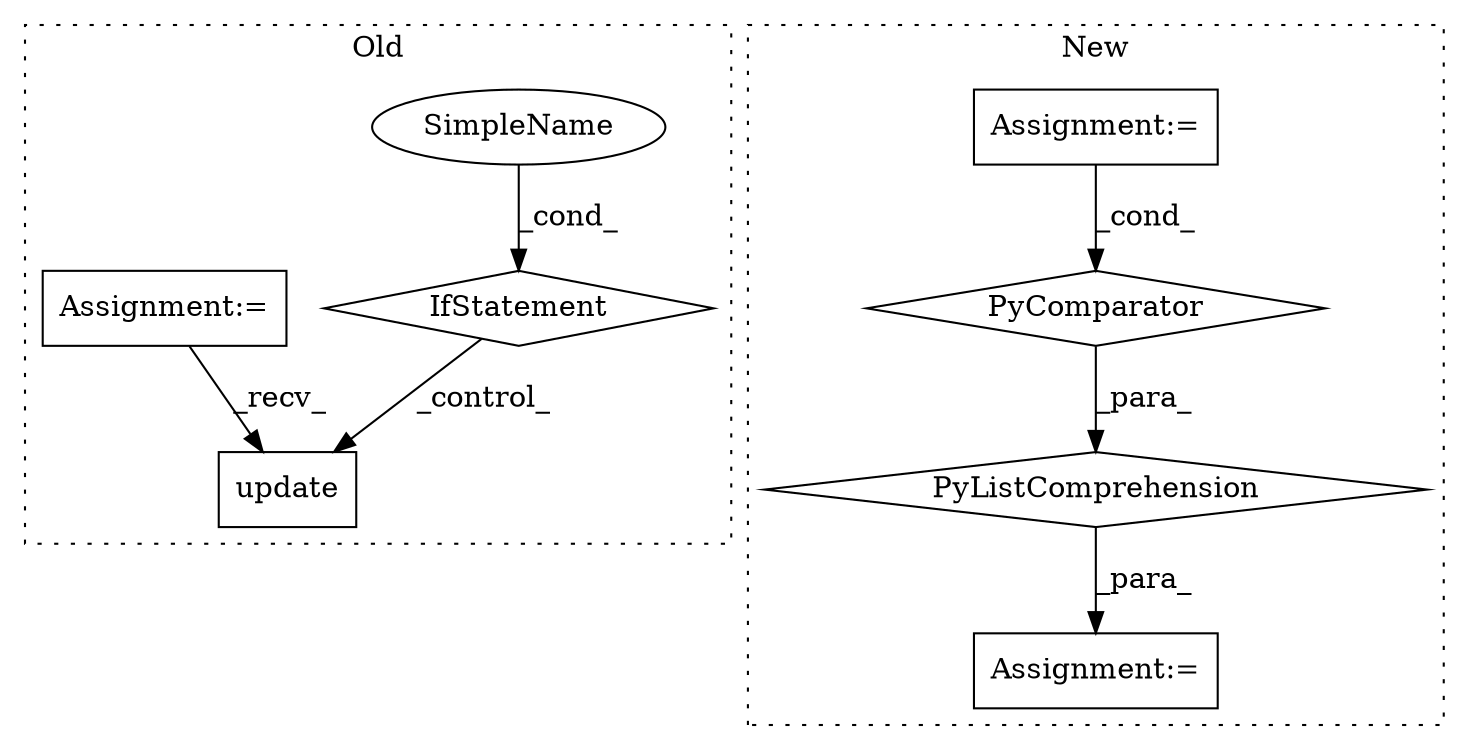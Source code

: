 digraph G {
subgraph cluster0 {
1 [label="update" a="32" s="3719,3747" l="7,1" shape="box"];
6 [label="IfStatement" a="25" s="3576,3604" l="4,2" shape="diamond"];
7 [label="SimpleName" a="42" s="" l="" shape="ellipse"];
8 [label="Assignment:=" a="7" s="3473" l="1" shape="box"];
label = "Old";
style="dotted";
}
subgraph cluster1 {
2 [label="PyListComprehension" a="109" s="5921" l="123" shape="diamond"];
3 [label="PyComparator" a="113" s="5984" l="52" shape="diamond"];
4 [label="Assignment:=" a="7" s="5984" l="52" shape="box"];
5 [label="Assignment:=" a="7" s="6173" l="1" shape="box"];
label = "New";
style="dotted";
}
2 -> 5 [label="_para_"];
3 -> 2 [label="_para_"];
4 -> 3 [label="_cond_"];
6 -> 1 [label="_control_"];
7 -> 6 [label="_cond_"];
8 -> 1 [label="_recv_"];
}